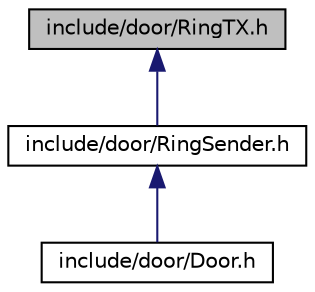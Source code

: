 digraph "include/door/RingTX.h"
{
 // LATEX_PDF_SIZE
  edge [fontname="Helvetica",fontsize="10",labelfontname="Helvetica",labelfontsize="10"];
  node [fontname="Helvetica",fontsize="10",shape=record];
  Node1 [label="include/door/RingTX.h",height=0.2,width=0.4,color="black", fillcolor="grey75", style="filled", fontcolor="black",tooltip="RingTX class."];
  Node1 -> Node2 [dir="back",color="midnightblue",fontsize="10",style="solid",fontname="Helvetica"];
  Node2 [label="include/door/RingSender.h",height=0.2,width=0.4,color="black", fillcolor="white", style="filled",URL="$RingSender_8h.html",tooltip="RingSender class."];
  Node2 -> Node3 [dir="back",color="midnightblue",fontsize="10",style="solid",fontname="Helvetica"];
  Node3 [label="include/door/Door.h",height=0.2,width=0.4,color="black", fillcolor="white", style="filled",URL="$Door_8h.html",tooltip="The Main door class."];
}
